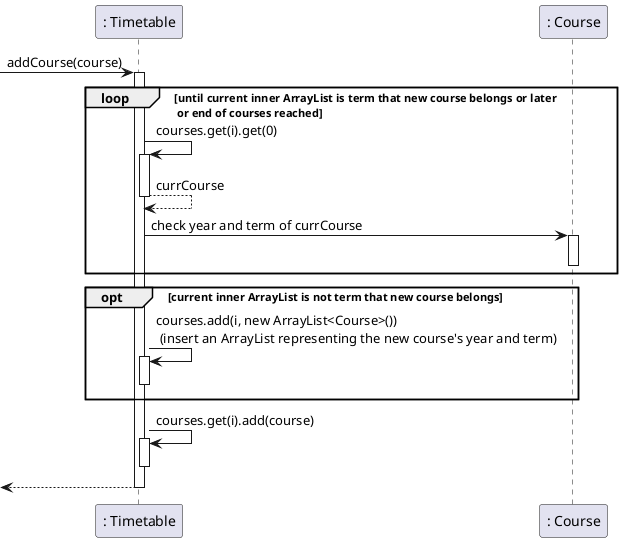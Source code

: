 @startuml
autoactivate on
participant ": Timetable" as Timetable
participant ": Course" as Course

[-> Timetable : addCourse(course)
loop until current inner ArrayList is term that new course belongs or later \n or end of courses reached
    Timetable -> Timetable : courses.get(i).get(0)
    Timetable --> Timetable : currCourse
    Timetable -> Course : check year and term of currCourse
    deactivate Course
end

opt current inner ArrayList is not term that new course belongs
    Timetable -> Timetable : courses.add(i, new ArrayList<Course>()) \n (insert an ArrayList representing the new course's year and term)
    deactivate Timetable
end
Timetable -> Timetable : courses.get(i).add(course)
deactivate Timetable
[<-- Timetable
@enduml